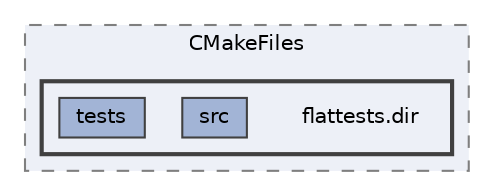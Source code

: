 digraph "flatbuffers/CMakeFiles/flattests.dir"
{
 // LATEX_PDF_SIZE
  bgcolor="transparent";
  edge [fontname=Helvetica,fontsize=10,labelfontname=Helvetica,labelfontsize=10];
  node [fontname=Helvetica,fontsize=10,shape=box,height=0.2,width=0.4];
  compound=true
  subgraph clusterdir_cd5920ad33d5de1d0d90e7679e44dcf9 {
    graph [ bgcolor="#edf0f7", pencolor="grey50", label="CMakeFiles", fontname=Helvetica,fontsize=10 style="filled,dashed", URL="dir_cd5920ad33d5de1d0d90e7679e44dcf9.html",tooltip=""]
  subgraph clusterdir_3546720ae3727dfa88aacd882aba5ace {
    graph [ bgcolor="#edf0f7", pencolor="grey25", label="", fontname=Helvetica,fontsize=10 style="filled,bold", URL="dir_3546720ae3727dfa88aacd882aba5ace.html",tooltip=""]
    dir_3546720ae3727dfa88aacd882aba5ace [shape=plaintext, label="flattests.dir"];
  dir_84c2b0685e8b9dfd6f74425965a208bd [label="src", fillcolor="#a2b4d6", color="grey25", style="filled", URL="dir_84c2b0685e8b9dfd6f74425965a208bd.html",tooltip=""];
  dir_269144689bf65384ad896f8826bff4d1 [label="tests", fillcolor="#a2b4d6", color="grey25", style="filled", URL="dir_269144689bf65384ad896f8826bff4d1.html",tooltip=""];
  }
  }
}
